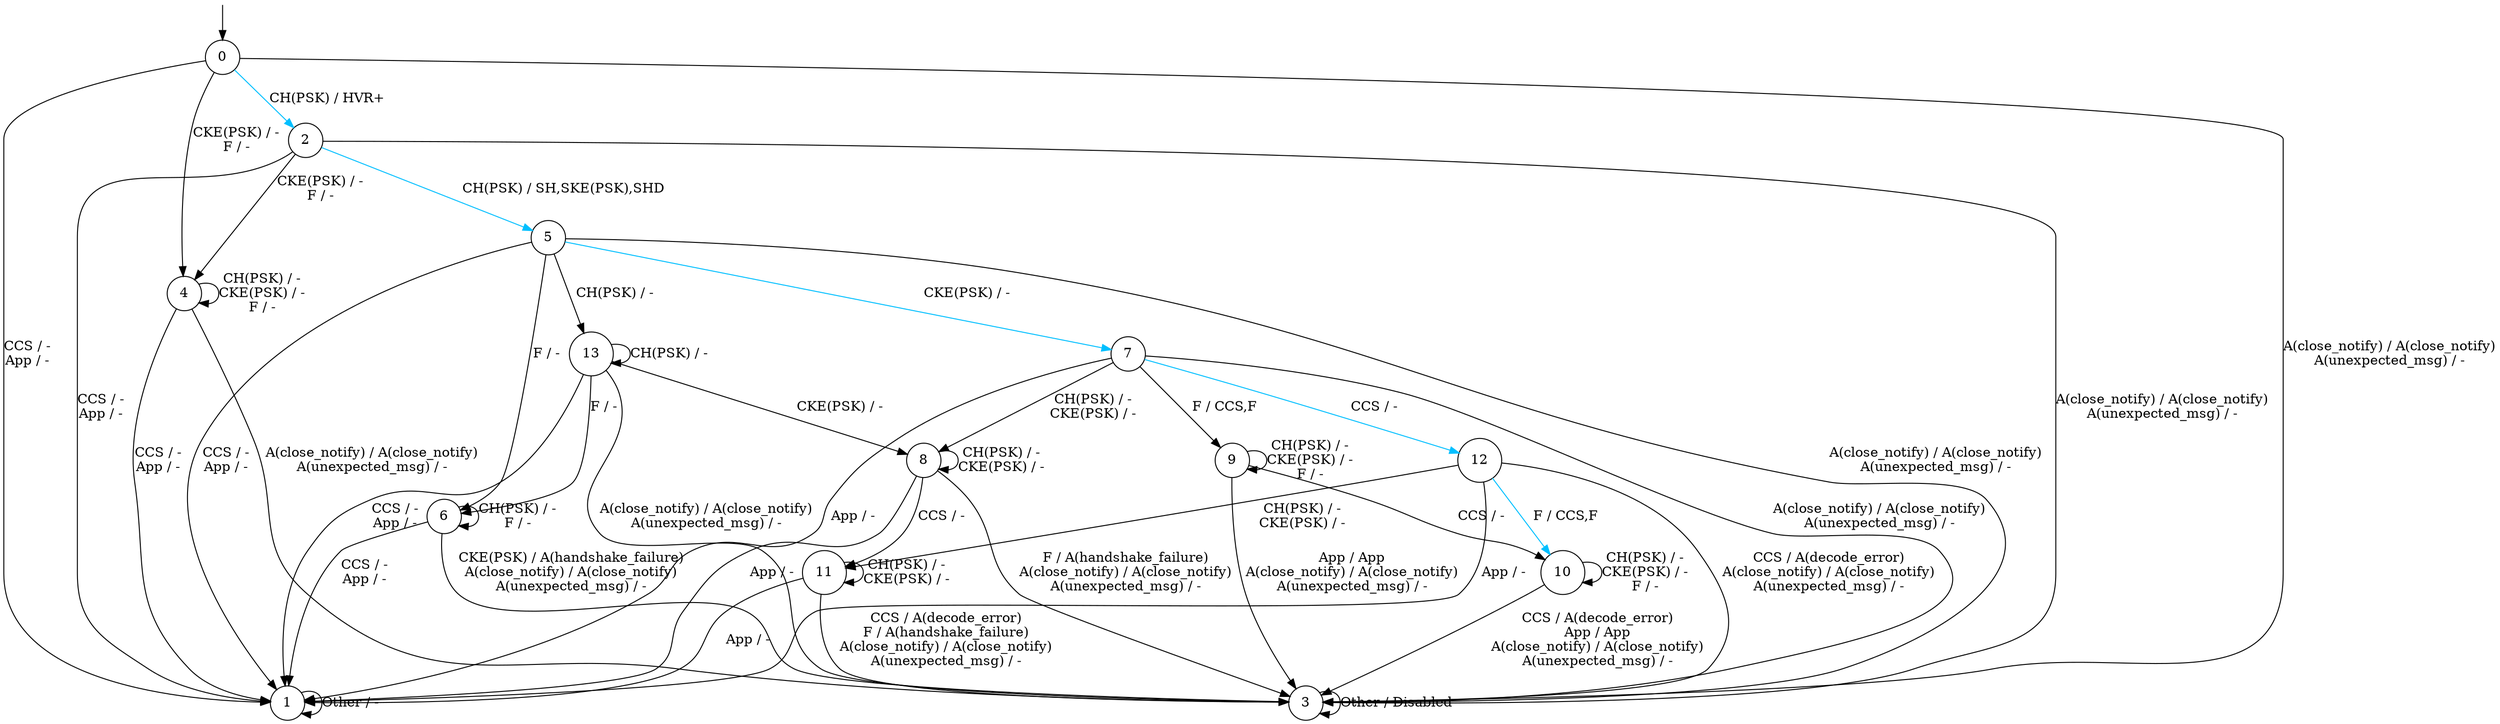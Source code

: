digraph g {
s0 [label="0", shape="circle"];
s1 [label="1", shape="circle"];
s2 [label="2", shape="circle"];
s3 [label="3", shape="circle"];
s4 [label="4", shape="circle"];
s5 [label="5", shape="circle"];
s6 [label="6", shape="circle"];
s7 [label="7", shape="circle"];
s8 [label="8", shape="circle"];
s9 [label="9", shape="circle"];
s10 [label="10", shape="circle"];
s11 [label="11", shape="circle"];
s12 [label="12", shape="circle"];
s13 [label="13", shape="circle"];
s0 -> s2  [color="deepskyblue", label="CH(PSK) / HVR+"];
s0 -> s4  [label="CKE(PSK) / -
F / -"];
s0 -> s1  [label="CCS / -
App / -"];
s0 -> s3  [label="A(close_notify) / A(close_notify)
A(unexpected_msg) / -"];
s1 -> s1  [label="Other / -"];
s2 -> s5  [color="deepskyblue", label="CH(PSK) / SH,SKE(PSK),SHD"];
s2 -> s4  [label="CKE(PSK) / -
F / -"];
s2 -> s1  [label="CCS / -
App / -"];
s2 -> s3  [label="A(close_notify) / A(close_notify)
A(unexpected_msg) / -"];
s3 -> s3  [label="Other / Disabled"];
s4 -> s4  [label="CH(PSK) / -
CKE(PSK) / -
F / -"];
s4 -> s1  [label="CCS / -
App / -"];
s4 -> s3  [label="A(close_notify) / A(close_notify)
A(unexpected_msg) / -"];
s5 -> s13  [label="CH(PSK) / -"];
s5 -> s7  [color="deepskyblue", label="CKE(PSK) / -"];
s5 -> s1  [label="CCS / -
App / -"];
s5 -> s6  [label="F / -"];
s5 -> s3  [label="A(close_notify) / A(close_notify)
A(unexpected_msg) / -"];
s6 -> s6  [label="CH(PSK) / -
F / -"];
s6 -> s3  [label="CKE(PSK) / A(handshake_failure)
A(close_notify) / A(close_notify)
A(unexpected_msg) / -"];
s6 -> s1  [label="CCS / -
App / -"];
s7 -> s8  [label="CH(PSK) / -
CKE(PSK) / -"];
s7 -> s12  [color="deepskyblue", label="CCS / -"];
s7 -> s9  [label="F / CCS,F"];
s7 -> s1  [label="App / -"];
s7 -> s3  [label="A(close_notify) / A(close_notify)
A(unexpected_msg) / -"];
s8 -> s8  [label="CH(PSK) / -
CKE(PSK) / -"];
s8 -> s11  [label="CCS / -"];
s8 -> s3  [label="F / A(handshake_failure)
A(close_notify) / A(close_notify)
A(unexpected_msg) / -"];
s8 -> s1  [label="App / -"];
s9 -> s9  [label="CH(PSK) / -
CKE(PSK) / -
F / -"];
s9 -> s10  [label="CCS / -"];
s9 -> s3  [label="App / App
A(close_notify) / A(close_notify)
A(unexpected_msg) / -"];
s10 -> s10  [label="CH(PSK) / -
CKE(PSK) / -
F / -"];
s10 -> s3  [label="CCS / A(decode_error)
App / App
A(close_notify) / A(close_notify)
A(unexpected_msg) / -"];
s11 -> s11  [label="CH(PSK) / -
CKE(PSK) / -"];
s11 -> s3  [label="CCS / A(decode_error)
F / A(handshake_failure)
A(close_notify) / A(close_notify)
A(unexpected_msg) / -"];
s11 -> s1  [label="App / -"];
s12 -> s11  [label="CH(PSK) / -
CKE(PSK) / -"];
s12 -> s3  [label="CCS / A(decode_error)
A(close_notify) / A(close_notify)
A(unexpected_msg) / -"];
s12 -> s10  [color="deepskyblue", label="F / CCS,F"];
s12 -> s1  [label="App / -"];
s13 -> s13  [label="CH(PSK) / -"];
s13 -> s8  [label="CKE(PSK) / -"];
s13 -> s1  [label="CCS / -
App / -"];
s13 -> s6  [label="F / -"];
s13 -> s3  [label="A(close_notify) / A(close_notify)
A(unexpected_msg) / -"];
__start0 [height="0", label="", shape="none", width="0"];
__start0 -> s0;
}
